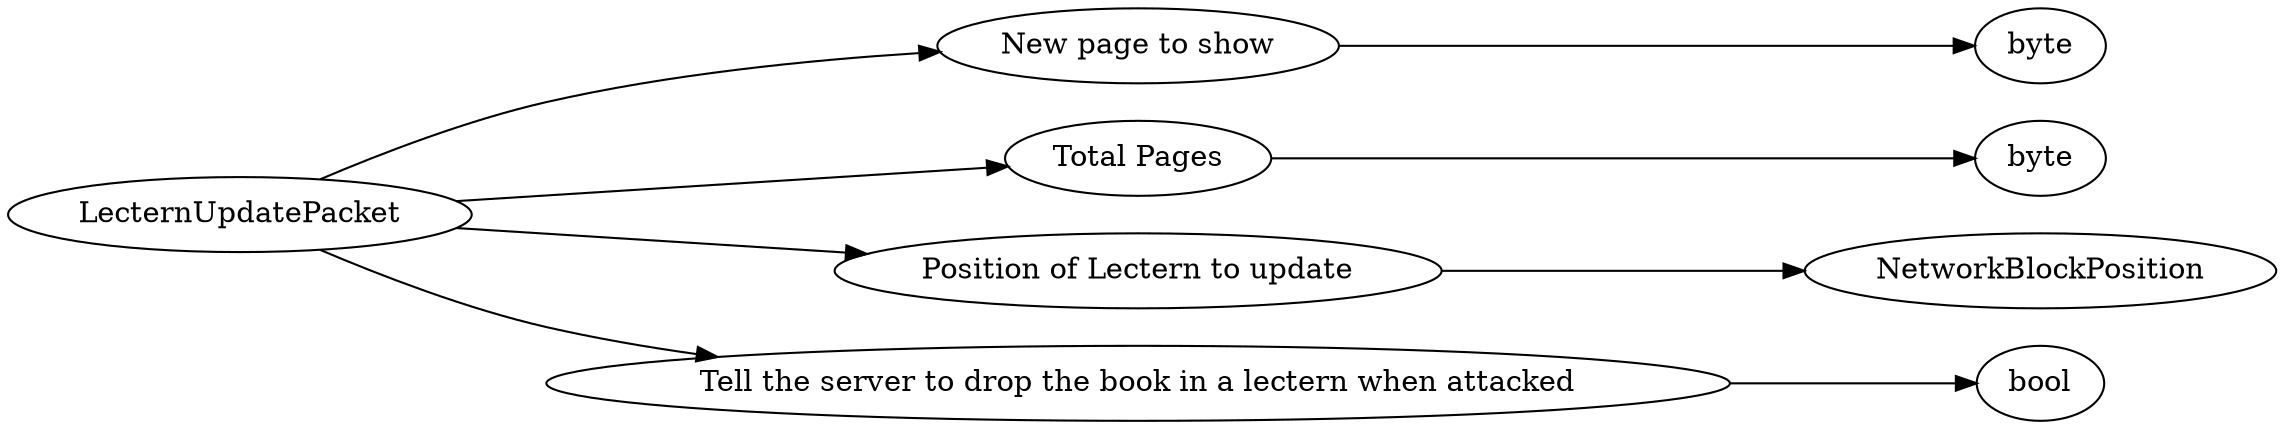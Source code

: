 digraph "LecternUpdatePacket" {
rankdir = LR
0
0 -> 1
1 -> 2
0 -> 3
3 -> 4
0 -> 5
5 -> 6
0 -> 7
7 -> 8

0 [label="LecternUpdatePacket",comment="name: \"LecternUpdatePacket\", typeName: \"\", id: 0, branchId: 125, recurseId: -1, attributes: 0, notes: \"\""];
1 [label="New page to show",comment="name: \"New page to show\", typeName: \"\", id: 1, branchId: 0, recurseId: -1, attributes: 0, notes: \"\""];
2 [label="byte",comment="name: \"byte\", typeName: \"\", id: 2, branchId: 0, recurseId: -1, attributes: 512, notes: \"\""];
3 [label="Total Pages",comment="name: \"Total Pages\", typeName: \"\", id: 3, branchId: 0, recurseId: -1, attributes: 0, notes: \"\""];
4 [label="byte",comment="name: \"byte\", typeName: \"\", id: 4, branchId: 0, recurseId: -1, attributes: 512, notes: \"\""];
5 [label="Position of Lectern to update",comment="name: \"Position of Lectern to update\", typeName: \"NetworkBlockPosition\", id: 5, branchId: 0, recurseId: -1, attributes: 256, notes: \"\""];
6 [label="NetworkBlockPosition",comment="name: \"NetworkBlockPosition\", typeName: \"\", id: 6, branchId: 0, recurseId: -1, attributes: 512, notes: \"\""];
7 [label="Tell the server to drop the book in a lectern when attacked",comment="name: \"Tell the server to drop the book in a lectern when attacked\", typeName: \"\", id: 7, branchId: 0, recurseId: -1, attributes: 0, notes: \"\""];
8 [label="bool",comment="name: \"bool\", typeName: \"\", id: 8, branchId: 0, recurseId: -1, attributes: 512, notes: \"\""];
{ rank = max;2;4;6;8}

}
